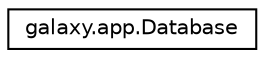 digraph "Graphical Class Hierarchy"
{
 // LATEX_PDF_SIZE
  edge [fontname="Helvetica",fontsize="10",labelfontname="Helvetica",labelfontsize="10"];
  node [fontname="Helvetica",fontsize="10",shape=record];
  rankdir="LR";
  Node0 [label="galaxy.app.Database",height=0.2,width=0.4,color="black", fillcolor="white", style="filled",URL="$classgalaxy_1_1app_1_1Database.html",tooltip=" "];
}
